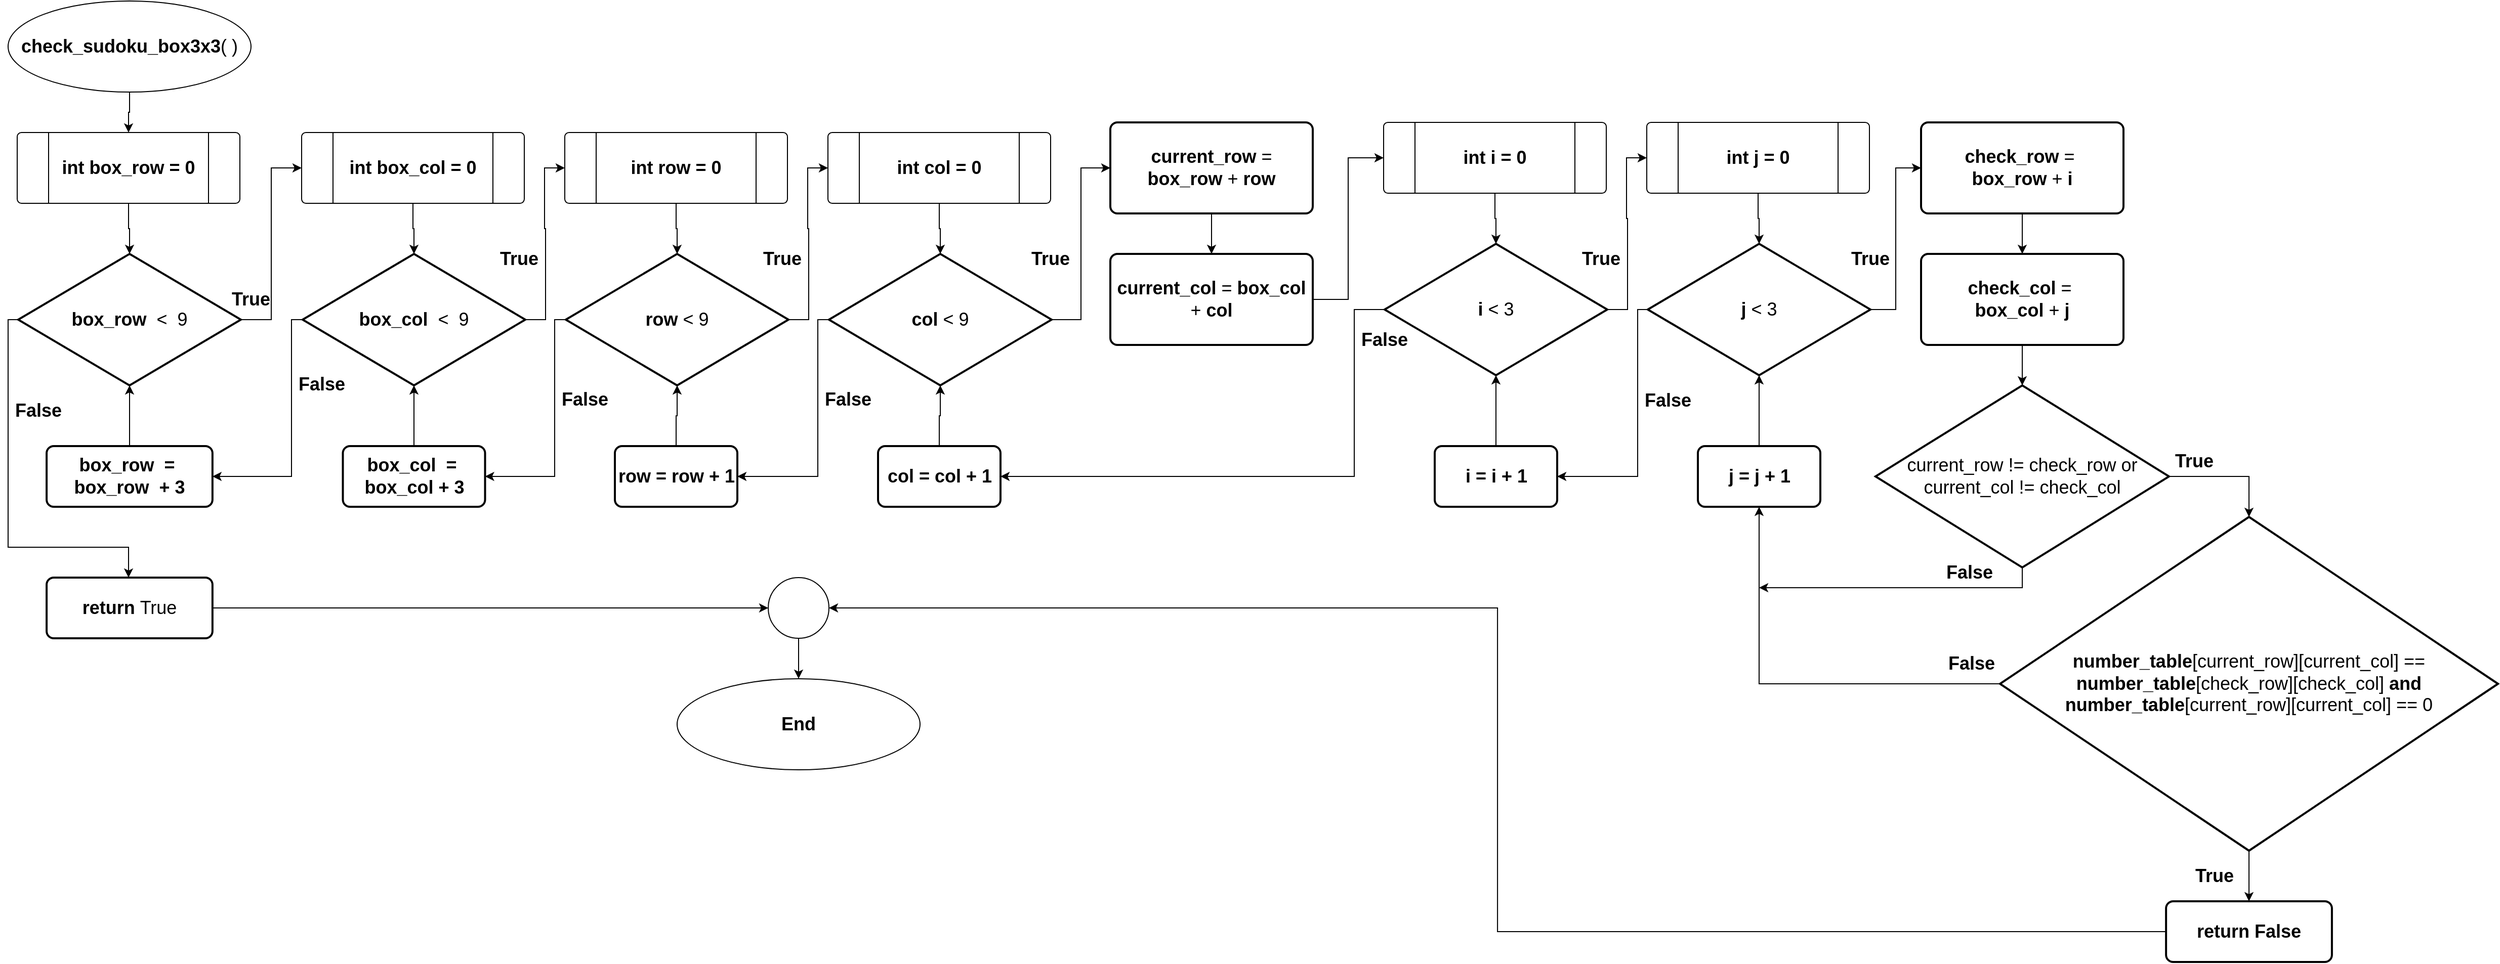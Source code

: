 <mxfile version="28.1.2" pages="3">
  <diagram name="check_sudoku_box3x3" id="Mr6RQYzuKxzjcfV7SiTH">
    <mxGraphModel dx="1042" dy="674" grid="1" gridSize="10" guides="1" tooltips="1" connect="1" arrows="1" fold="1" page="1" pageScale="1" pageWidth="1169" pageHeight="827" math="0" shadow="0">
      <root>
        <mxCell id="0" />
        <mxCell id="1" parent="0" />
        <mxCell id="oOE_lFv5i6CkHaqw5Ywx-6" style="edgeStyle=orthogonalEdgeStyle;rounded=0;orthogonalLoop=1;jettySize=auto;html=1;exitX=0.5;exitY=1;exitDx=0;exitDy=0;entryX=0.5;entryY=0;entryDx=0;entryDy=0;" parent="1" source="oOE_lFv5i6CkHaqw5Ywx-1" target="oOE_lFv5i6CkHaqw5Ywx-4" edge="1">
          <mxGeometry relative="1" as="geometry" />
        </mxCell>
        <mxCell id="oOE_lFv5i6CkHaqw5Ywx-1" value="&lt;font style=&quot;font-size: 18px;&quot;&gt;&lt;b&gt;check_sudoku_box3x3&lt;/b&gt;( )&lt;/font&gt;" style="ellipse;whiteSpace=wrap;html=1;" parent="1" vertex="1">
          <mxGeometry x="10" y="20" width="240" height="90" as="geometry" />
        </mxCell>
        <mxCell id="oOE_lFv5i6CkHaqw5Ywx-4" value="" style="verticalLabelPosition=bottom;verticalAlign=top;html=1;shape=process;whiteSpace=wrap;rounded=1;size=0.14;arcSize=6;" parent="1" vertex="1">
          <mxGeometry x="19" y="150" width="220" height="70" as="geometry" />
        </mxCell>
        <mxCell id="oOE_lFv5i6CkHaqw5Ywx-5" value="&lt;font style=&quot;font-size: 18px;&quot;&gt;&lt;b&gt;int box_row = 0&lt;/b&gt;&lt;/font&gt;" style="text;html=1;align=center;verticalAlign=middle;whiteSpace=wrap;rounded=0;" parent="1" vertex="1">
          <mxGeometry x="54" y="170" width="150" height="30" as="geometry" />
        </mxCell>
        <mxCell id="oOE_lFv5i6CkHaqw5Ywx-16" style="edgeStyle=orthogonalEdgeStyle;rounded=0;orthogonalLoop=1;jettySize=auto;html=1;exitX=1;exitY=0.5;exitDx=0;exitDy=0;exitPerimeter=0;entryX=0;entryY=0.5;entryDx=0;entryDy=0;" parent="1" source="oOE_lFv5i6CkHaqw5Ywx-7" target="oOE_lFv5i6CkHaqw5Ywx-12" edge="1">
          <mxGeometry relative="1" as="geometry" />
        </mxCell>
        <mxCell id="oOE_lFv5i6CkHaqw5Ywx-119" style="edgeStyle=orthogonalEdgeStyle;rounded=0;orthogonalLoop=1;jettySize=auto;html=1;exitX=0;exitY=0.5;exitDx=0;exitDy=0;exitPerimeter=0;entryX=0.5;entryY=0;entryDx=0;entryDy=0;" parent="1" source="oOE_lFv5i6CkHaqw5Ywx-7" edge="1">
          <mxGeometry relative="1" as="geometry">
            <Array as="points">
              <mxPoint x="10" y="335" />
              <mxPoint x="10" y="560" />
              <mxPoint x="129" y="560" />
            </Array>
            <mxPoint x="129" y="590" as="targetPoint" />
          </mxGeometry>
        </mxCell>
        <mxCell id="oOE_lFv5i6CkHaqw5Ywx-7" value="&lt;font style=&quot;font-size: 18px;&quot;&gt;&lt;b style=&quot;&quot;&gt;box_row&amp;nbsp;&amp;nbsp;&lt;/b&gt;&amp;lt;&amp;nbsp; 9&lt;/font&gt;" style="strokeWidth=2;html=1;shape=mxgraph.flowchart.decision;whiteSpace=wrap;" parent="1" vertex="1">
          <mxGeometry x="20" y="270" width="220" height="130" as="geometry" />
        </mxCell>
        <mxCell id="oOE_lFv5i6CkHaqw5Ywx-8" style="edgeStyle=orthogonalEdgeStyle;rounded=0;orthogonalLoop=1;jettySize=auto;html=1;exitX=0.5;exitY=1;exitDx=0;exitDy=0;entryX=0.5;entryY=0;entryDx=0;entryDy=0;entryPerimeter=0;" parent="1" source="oOE_lFv5i6CkHaqw5Ywx-4" target="oOE_lFv5i6CkHaqw5Ywx-7" edge="1">
          <mxGeometry relative="1" as="geometry" />
        </mxCell>
        <mxCell id="oOE_lFv5i6CkHaqw5Ywx-12" value="" style="verticalLabelPosition=bottom;verticalAlign=top;html=1;shape=process;whiteSpace=wrap;rounded=1;size=0.14;arcSize=6;" parent="1" vertex="1">
          <mxGeometry x="300" y="150" width="220" height="70" as="geometry" />
        </mxCell>
        <mxCell id="oOE_lFv5i6CkHaqw5Ywx-13" value="&lt;font style=&quot;font-size: 18px;&quot;&gt;&lt;b&gt;int box_col = 0&lt;/b&gt;&lt;/font&gt;" style="text;html=1;align=center;verticalAlign=middle;whiteSpace=wrap;rounded=0;" parent="1" vertex="1">
          <mxGeometry x="335" y="170" width="150" height="30" as="geometry" />
        </mxCell>
        <mxCell id="oOE_lFv5i6CkHaqw5Ywx-21" style="edgeStyle=orthogonalEdgeStyle;rounded=0;orthogonalLoop=1;jettySize=auto;html=1;exitX=1;exitY=0.5;exitDx=0;exitDy=0;exitPerimeter=0;entryX=0;entryY=0.5;entryDx=0;entryDy=0;" parent="1" source="oOE_lFv5i6CkHaqw5Ywx-14" target="oOE_lFv5i6CkHaqw5Ywx-17" edge="1">
          <mxGeometry relative="1" as="geometry" />
        </mxCell>
        <mxCell id="oOE_lFv5i6CkHaqw5Ywx-110" style="edgeStyle=orthogonalEdgeStyle;rounded=0;orthogonalLoop=1;jettySize=auto;html=1;exitX=0;exitY=0.5;exitDx=0;exitDy=0;exitPerimeter=0;entryX=1;entryY=0.5;entryDx=0;entryDy=0;" parent="1" source="oOE_lFv5i6CkHaqw5Ywx-14" target="oOE_lFv5i6CkHaqw5Ywx-102" edge="1">
          <mxGeometry relative="1" as="geometry">
            <Array as="points">
              <mxPoint x="290" y="335" />
              <mxPoint x="290" y="490" />
            </Array>
          </mxGeometry>
        </mxCell>
        <mxCell id="oOE_lFv5i6CkHaqw5Ywx-14" value="&lt;font style=&quot;font-size: 18px;&quot;&gt;&lt;b style=&quot;&quot;&gt;box_col&amp;nbsp;&amp;nbsp;&lt;/b&gt;&amp;lt;&amp;nbsp; 9&lt;/font&gt;" style="strokeWidth=2;html=1;shape=mxgraph.flowchart.decision;whiteSpace=wrap;" parent="1" vertex="1">
          <mxGeometry x="301" y="270" width="220" height="130" as="geometry" />
        </mxCell>
        <mxCell id="oOE_lFv5i6CkHaqw5Ywx-15" style="edgeStyle=orthogonalEdgeStyle;rounded=0;orthogonalLoop=1;jettySize=auto;html=1;exitX=0.5;exitY=1;exitDx=0;exitDy=0;entryX=0.5;entryY=0;entryDx=0;entryDy=0;entryPerimeter=0;" parent="1" source="oOE_lFv5i6CkHaqw5Ywx-12" target="oOE_lFv5i6CkHaqw5Ywx-14" edge="1">
          <mxGeometry relative="1" as="geometry" />
        </mxCell>
        <mxCell id="oOE_lFv5i6CkHaqw5Ywx-17" value="" style="verticalLabelPosition=bottom;verticalAlign=top;html=1;shape=process;whiteSpace=wrap;rounded=1;size=0.14;arcSize=6;" parent="1" vertex="1">
          <mxGeometry x="560" y="150" width="220" height="70" as="geometry" />
        </mxCell>
        <mxCell id="oOE_lFv5i6CkHaqw5Ywx-18" value="&lt;font style=&quot;font-size: 18px;&quot;&gt;&lt;b&gt;int row = 0&lt;/b&gt;&lt;/font&gt;" style="text;html=1;align=center;verticalAlign=middle;whiteSpace=wrap;rounded=0;" parent="1" vertex="1">
          <mxGeometry x="595" y="170" width="150" height="30" as="geometry" />
        </mxCell>
        <mxCell id="oOE_lFv5i6CkHaqw5Ywx-26" style="edgeStyle=orthogonalEdgeStyle;rounded=0;orthogonalLoop=1;jettySize=auto;html=1;exitX=1;exitY=0.5;exitDx=0;exitDy=0;exitPerimeter=0;entryX=0;entryY=0.5;entryDx=0;entryDy=0;" parent="1" source="oOE_lFv5i6CkHaqw5Ywx-19" target="oOE_lFv5i6CkHaqw5Ywx-22" edge="1">
          <mxGeometry relative="1" as="geometry" />
        </mxCell>
        <mxCell id="oOE_lFv5i6CkHaqw5Ywx-108" style="edgeStyle=orthogonalEdgeStyle;rounded=0;orthogonalLoop=1;jettySize=auto;html=1;exitX=0;exitY=0.5;exitDx=0;exitDy=0;exitPerimeter=0;entryX=1;entryY=0.5;entryDx=0;entryDy=0;" parent="1" source="oOE_lFv5i6CkHaqw5Ywx-19" target="oOE_lFv5i6CkHaqw5Ywx-101" edge="1">
          <mxGeometry relative="1" as="geometry">
            <Array as="points">
              <mxPoint x="550" y="335" />
              <mxPoint x="550" y="490" />
            </Array>
          </mxGeometry>
        </mxCell>
        <mxCell id="oOE_lFv5i6CkHaqw5Ywx-19" value="&lt;font style=&quot;font-size: 18px;&quot;&gt;&lt;b style=&quot;&quot;&gt;row &lt;/b&gt;&amp;lt; 9&lt;/font&gt;" style="strokeWidth=2;html=1;shape=mxgraph.flowchart.decision;whiteSpace=wrap;" parent="1" vertex="1">
          <mxGeometry x="561" y="270" width="220" height="130" as="geometry" />
        </mxCell>
        <mxCell id="oOE_lFv5i6CkHaqw5Ywx-20" style="edgeStyle=orthogonalEdgeStyle;rounded=0;orthogonalLoop=1;jettySize=auto;html=1;exitX=0.5;exitY=1;exitDx=0;exitDy=0;entryX=0.5;entryY=0;entryDx=0;entryDy=0;entryPerimeter=0;" parent="1" source="oOE_lFv5i6CkHaqw5Ywx-17" target="oOE_lFv5i6CkHaqw5Ywx-19" edge="1">
          <mxGeometry relative="1" as="geometry" />
        </mxCell>
        <mxCell id="oOE_lFv5i6CkHaqw5Ywx-22" value="" style="verticalLabelPosition=bottom;verticalAlign=top;html=1;shape=process;whiteSpace=wrap;rounded=1;size=0.14;arcSize=6;" parent="1" vertex="1">
          <mxGeometry x="820" y="150" width="220" height="70" as="geometry" />
        </mxCell>
        <mxCell id="oOE_lFv5i6CkHaqw5Ywx-23" value="&lt;font style=&quot;font-size: 18px;&quot;&gt;&lt;b&gt;int col = 0&lt;/b&gt;&lt;/font&gt;" style="text;html=1;align=center;verticalAlign=middle;whiteSpace=wrap;rounded=0;" parent="1" vertex="1">
          <mxGeometry x="855" y="170" width="150" height="30" as="geometry" />
        </mxCell>
        <mxCell id="oOE_lFv5i6CkHaqw5Ywx-70" style="edgeStyle=orthogonalEdgeStyle;rounded=0;orthogonalLoop=1;jettySize=auto;html=1;exitX=1;exitY=0.5;exitDx=0;exitDy=0;exitPerimeter=0;entryX=0;entryY=0.5;entryDx=0;entryDy=0;" parent="1" source="oOE_lFv5i6CkHaqw5Ywx-24" target="oOE_lFv5i6CkHaqw5Ywx-52" edge="1">
          <mxGeometry relative="1" as="geometry" />
        </mxCell>
        <mxCell id="oOE_lFv5i6CkHaqw5Ywx-106" style="edgeStyle=orthogonalEdgeStyle;rounded=0;orthogonalLoop=1;jettySize=auto;html=1;exitX=0;exitY=0.5;exitDx=0;exitDy=0;exitPerimeter=0;entryX=1;entryY=0.5;entryDx=0;entryDy=0;" parent="1" source="oOE_lFv5i6CkHaqw5Ywx-24" target="oOE_lFv5i6CkHaqw5Ywx-100" edge="1">
          <mxGeometry relative="1" as="geometry">
            <Array as="points">
              <mxPoint x="810" y="335" />
              <mxPoint x="810" y="490" />
            </Array>
          </mxGeometry>
        </mxCell>
        <mxCell id="oOE_lFv5i6CkHaqw5Ywx-24" value="&lt;font style=&quot;font-size: 18px;&quot;&gt;&lt;b&gt;col&amp;nbsp;&lt;/b&gt;&amp;lt; 9&lt;/font&gt;" style="strokeWidth=2;html=1;shape=mxgraph.flowchart.decision;whiteSpace=wrap;" parent="1" vertex="1">
          <mxGeometry x="821" y="270" width="220" height="130" as="geometry" />
        </mxCell>
        <mxCell id="oOE_lFv5i6CkHaqw5Ywx-25" style="edgeStyle=orthogonalEdgeStyle;rounded=0;orthogonalLoop=1;jettySize=auto;html=1;exitX=0.5;exitY=1;exitDx=0;exitDy=0;entryX=0.5;entryY=0;entryDx=0;entryDy=0;entryPerimeter=0;" parent="1" source="oOE_lFv5i6CkHaqw5Ywx-22" target="oOE_lFv5i6CkHaqw5Ywx-24" edge="1">
          <mxGeometry relative="1" as="geometry" />
        </mxCell>
        <mxCell id="oOE_lFv5i6CkHaqw5Ywx-55" style="edgeStyle=orthogonalEdgeStyle;rounded=0;orthogonalLoop=1;jettySize=auto;html=1;exitX=0.5;exitY=1;exitDx=0;exitDy=0;entryX=0.5;entryY=0;entryDx=0;entryDy=0;" parent="1" source="oOE_lFv5i6CkHaqw5Ywx-52" target="oOE_lFv5i6CkHaqw5Ywx-54" edge="1">
          <mxGeometry relative="1" as="geometry" />
        </mxCell>
        <mxCell id="oOE_lFv5i6CkHaqw5Ywx-52" value="&lt;b style=&quot;font-size: 18px;&quot;&gt;current_row &lt;/b&gt;&lt;span style=&quot;font-size: 18px;&quot;&gt;= &lt;/span&gt;&lt;b style=&quot;font-size: 18px;&quot;&gt;box_row &lt;/b&gt;&lt;span style=&quot;font-size: 18px;&quot;&gt;+ &lt;/span&gt;&lt;b style=&quot;font-size: 18px;&quot;&gt;row&lt;/b&gt;" style="rounded=1;whiteSpace=wrap;html=1;absoluteArcSize=1;arcSize=14;strokeWidth=2;" parent="1" vertex="1">
          <mxGeometry x="1099" y="140" width="200" height="90" as="geometry" />
        </mxCell>
        <mxCell id="oOE_lFv5i6CkHaqw5Ywx-69" style="edgeStyle=orthogonalEdgeStyle;rounded=0;orthogonalLoop=1;jettySize=auto;html=1;exitX=1;exitY=0.5;exitDx=0;exitDy=0;entryX=0;entryY=0.5;entryDx=0;entryDy=0;" parent="1" source="oOE_lFv5i6CkHaqw5Ywx-54" target="oOE_lFv5i6CkHaqw5Ywx-56" edge="1">
          <mxGeometry relative="1" as="geometry" />
        </mxCell>
        <mxCell id="oOE_lFv5i6CkHaqw5Ywx-54" value="&lt;b style=&quot;font-size: 18px;&quot;&gt;current_col &lt;/b&gt;&lt;span style=&quot;font-size: 18px;&quot;&gt;= &lt;/span&gt;&lt;b style=&quot;font-size: 18px;&quot;&gt;box_col &lt;/b&gt;&lt;span style=&quot;font-size: 18px;&quot;&gt;+ &lt;/span&gt;&lt;b style=&quot;font-size: 18px;&quot;&gt;col&lt;/b&gt;" style="rounded=1;whiteSpace=wrap;html=1;absoluteArcSize=1;arcSize=14;strokeWidth=2;" parent="1" vertex="1">
          <mxGeometry x="1099" y="270" width="200" height="90" as="geometry" />
        </mxCell>
        <mxCell id="oOE_lFv5i6CkHaqw5Ywx-56" value="" style="verticalLabelPosition=bottom;verticalAlign=top;html=1;shape=process;whiteSpace=wrap;rounded=1;size=0.14;arcSize=6;" parent="1" vertex="1">
          <mxGeometry x="1369" y="140" width="220" height="70" as="geometry" />
        </mxCell>
        <mxCell id="oOE_lFv5i6CkHaqw5Ywx-57" value="&lt;font style=&quot;font-size: 18px;&quot;&gt;&lt;b&gt;int i = 0&lt;/b&gt;&lt;/font&gt;" style="text;html=1;align=center;verticalAlign=middle;whiteSpace=wrap;rounded=0;" parent="1" vertex="1">
          <mxGeometry x="1404" y="160" width="150" height="30" as="geometry" />
        </mxCell>
        <mxCell id="oOE_lFv5i6CkHaqw5Ywx-58" style="edgeStyle=orthogonalEdgeStyle;rounded=0;orthogonalLoop=1;jettySize=auto;html=1;exitX=1;exitY=0.5;exitDx=0;exitDy=0;exitPerimeter=0;entryX=0;entryY=0.5;entryDx=0;entryDy=0;" parent="1" source="oOE_lFv5i6CkHaqw5Ywx-59" target="oOE_lFv5i6CkHaqw5Ywx-61" edge="1">
          <mxGeometry relative="1" as="geometry" />
        </mxCell>
        <mxCell id="oOE_lFv5i6CkHaqw5Ywx-103" style="edgeStyle=orthogonalEdgeStyle;rounded=0;orthogonalLoop=1;jettySize=auto;html=1;exitX=0;exitY=0.5;exitDx=0;exitDy=0;exitPerimeter=0;entryX=1;entryY=0.5;entryDx=0;entryDy=0;" parent="1" source="oOE_lFv5i6CkHaqw5Ywx-59" target="oOE_lFv5i6CkHaqw5Ywx-98" edge="1">
          <mxGeometry relative="1" as="geometry">
            <Array as="points">
              <mxPoint x="1340" y="325" />
              <mxPoint x="1340" y="490" />
            </Array>
          </mxGeometry>
        </mxCell>
        <mxCell id="oOE_lFv5i6CkHaqw5Ywx-59" value="&lt;font style=&quot;font-size: 18px;&quot;&gt;&lt;b style=&quot;&quot;&gt;i&amp;nbsp;&lt;/b&gt;&amp;lt; 3&lt;/font&gt;" style="strokeWidth=2;html=1;shape=mxgraph.flowchart.decision;whiteSpace=wrap;" parent="1" vertex="1">
          <mxGeometry x="1370" y="260" width="220" height="130" as="geometry" />
        </mxCell>
        <mxCell id="oOE_lFv5i6CkHaqw5Ywx-60" style="edgeStyle=orthogonalEdgeStyle;rounded=0;orthogonalLoop=1;jettySize=auto;html=1;exitX=0.5;exitY=1;exitDx=0;exitDy=0;entryX=0.5;entryY=0;entryDx=0;entryDy=0;entryPerimeter=0;" parent="1" source="oOE_lFv5i6CkHaqw5Ywx-56" target="oOE_lFv5i6CkHaqw5Ywx-59" edge="1">
          <mxGeometry relative="1" as="geometry" />
        </mxCell>
        <mxCell id="oOE_lFv5i6CkHaqw5Ywx-61" value="" style="verticalLabelPosition=bottom;verticalAlign=top;html=1;shape=process;whiteSpace=wrap;rounded=1;size=0.14;arcSize=6;" parent="1" vertex="1">
          <mxGeometry x="1629" y="140" width="220" height="70" as="geometry" />
        </mxCell>
        <mxCell id="oOE_lFv5i6CkHaqw5Ywx-62" value="&lt;font style=&quot;font-size: 18px;&quot;&gt;&lt;b&gt;int j = 0&lt;/b&gt;&lt;/font&gt;" style="text;html=1;align=center;verticalAlign=middle;whiteSpace=wrap;rounded=0;" parent="1" vertex="1">
          <mxGeometry x="1664" y="160" width="150" height="30" as="geometry" />
        </mxCell>
        <mxCell id="oOE_lFv5i6CkHaqw5Ywx-71" style="edgeStyle=orthogonalEdgeStyle;rounded=0;orthogonalLoop=1;jettySize=auto;html=1;exitX=1;exitY=0.5;exitDx=0;exitDy=0;exitPerimeter=0;entryX=0;entryY=0.5;entryDx=0;entryDy=0;" parent="1" source="oOE_lFv5i6CkHaqw5Ywx-64" target="oOE_lFv5i6CkHaqw5Ywx-67" edge="1">
          <mxGeometry relative="1" as="geometry" />
        </mxCell>
        <mxCell id="oOE_lFv5i6CkHaqw5Ywx-96" style="edgeStyle=orthogonalEdgeStyle;rounded=0;orthogonalLoop=1;jettySize=auto;html=1;exitX=0;exitY=0.5;exitDx=0;exitDy=0;exitPerimeter=0;entryX=1;entryY=0.5;entryDx=0;entryDy=0;" parent="1" source="oOE_lFv5i6CkHaqw5Ywx-64" target="oOE_lFv5i6CkHaqw5Ywx-95" edge="1">
          <mxGeometry relative="1" as="geometry">
            <Array as="points">
              <mxPoint x="1620" y="325" />
              <mxPoint x="1620" y="490" />
            </Array>
          </mxGeometry>
        </mxCell>
        <mxCell id="oOE_lFv5i6CkHaqw5Ywx-64" value="&lt;font style=&quot;font-size: 18px;&quot;&gt;&lt;b&gt;j&amp;nbsp;&lt;/b&gt;&amp;lt; 3&lt;/font&gt;" style="strokeWidth=2;html=1;shape=mxgraph.flowchart.decision;whiteSpace=wrap;" parent="1" vertex="1">
          <mxGeometry x="1630" y="260" width="220" height="130" as="geometry" />
        </mxCell>
        <mxCell id="oOE_lFv5i6CkHaqw5Ywx-65" style="edgeStyle=orthogonalEdgeStyle;rounded=0;orthogonalLoop=1;jettySize=auto;html=1;exitX=0.5;exitY=1;exitDx=0;exitDy=0;entryX=0.5;entryY=0;entryDx=0;entryDy=0;entryPerimeter=0;" parent="1" source="oOE_lFv5i6CkHaqw5Ywx-61" target="oOE_lFv5i6CkHaqw5Ywx-64" edge="1">
          <mxGeometry relative="1" as="geometry" />
        </mxCell>
        <mxCell id="oOE_lFv5i6CkHaqw5Ywx-66" style="edgeStyle=orthogonalEdgeStyle;rounded=0;orthogonalLoop=1;jettySize=auto;html=1;exitX=0.5;exitY=1;exitDx=0;exitDy=0;entryX=0.5;entryY=0;entryDx=0;entryDy=0;" parent="1" source="oOE_lFv5i6CkHaqw5Ywx-67" target="oOE_lFv5i6CkHaqw5Ywx-68" edge="1">
          <mxGeometry relative="1" as="geometry" />
        </mxCell>
        <mxCell id="oOE_lFv5i6CkHaqw5Ywx-67" value="&lt;b style=&quot;font-size: 18px;&quot;&gt;check_row &lt;/b&gt;&lt;span style=&quot;font-size: 18px;&quot;&gt;=&amp;nbsp;&lt;/span&gt;&lt;div&gt;&lt;b style=&quot;font-size: 18px;&quot;&gt;box_row &lt;/b&gt;&lt;span style=&quot;font-size: 18px;&quot;&gt;+ &lt;/span&gt;&lt;b style=&quot;font-size: 18px;&quot;&gt;i&lt;/b&gt;&lt;/div&gt;" style="rounded=1;whiteSpace=wrap;html=1;absoluteArcSize=1;arcSize=14;strokeWidth=2;" parent="1" vertex="1">
          <mxGeometry x="1900" y="140" width="200" height="90" as="geometry" />
        </mxCell>
        <mxCell id="oOE_lFv5i6CkHaqw5Ywx-68" value="&lt;b style=&quot;font-size: 18px;&quot;&gt;check_col &lt;/b&gt;&lt;span style=&quot;font-size: 18px;&quot;&gt;=&amp;nbsp;&lt;/span&gt;&lt;div&gt;&lt;b style=&quot;font-size: 18px;&quot;&gt;box_col &lt;/b&gt;&lt;span style=&quot;font-size: 18px;&quot;&gt;+ &lt;/span&gt;&lt;b style=&quot;font-size: 18px;&quot;&gt;j&lt;/b&gt;&lt;/div&gt;" style="rounded=1;whiteSpace=wrap;html=1;absoluteArcSize=1;arcSize=14;strokeWidth=2;" parent="1" vertex="1">
          <mxGeometry x="1900" y="270" width="200" height="90" as="geometry" />
        </mxCell>
        <mxCell id="oOE_lFv5i6CkHaqw5Ywx-92" style="edgeStyle=orthogonalEdgeStyle;rounded=0;orthogonalLoop=1;jettySize=auto;html=1;exitX=0.5;exitY=1;exitDx=0;exitDy=0;exitPerimeter=0;" parent="1" source="oOE_lFv5i6CkHaqw5Ywx-72" edge="1">
          <mxGeometry relative="1" as="geometry">
            <mxPoint x="1740" y="600.0" as="targetPoint" />
            <Array as="points">
              <mxPoint x="2000" y="600" />
            </Array>
          </mxGeometry>
        </mxCell>
        <mxCell id="oOE_lFv5i6CkHaqw5Ywx-72" value="&lt;font style=&quot;font-size: 18px;&quot;&gt;current_row != check_row or current_col != check_col&lt;/font&gt;" style="strokeWidth=2;html=1;shape=mxgraph.flowchart.decision;whiteSpace=wrap;" parent="1" vertex="1">
          <mxGeometry x="1855" y="400" width="290" height="180" as="geometry" />
        </mxCell>
        <mxCell id="oOE_lFv5i6CkHaqw5Ywx-79" style="edgeStyle=orthogonalEdgeStyle;rounded=0;orthogonalLoop=1;jettySize=auto;html=1;exitX=0.5;exitY=1;exitDx=0;exitDy=0;exitPerimeter=0;entryX=0.5;entryY=0;entryDx=0;entryDy=0;" parent="1" source="oOE_lFv5i6CkHaqw5Ywx-73" edge="1">
          <mxGeometry relative="1" as="geometry">
            <mxPoint x="2224" y="910" as="targetPoint" />
          </mxGeometry>
        </mxCell>
        <mxCell id="oOE_lFv5i6CkHaqw5Ywx-88" style="edgeStyle=orthogonalEdgeStyle;rounded=0;orthogonalLoop=1;jettySize=auto;html=1;exitX=0;exitY=0.5;exitDx=0;exitDy=0;exitPerimeter=0;entryX=0.5;entryY=1;entryDx=0;entryDy=0;" parent="1" source="oOE_lFv5i6CkHaqw5Ywx-73" target="oOE_lFv5i6CkHaqw5Ywx-87" edge="1">
          <mxGeometry relative="1" as="geometry" />
        </mxCell>
        <mxCell id="oOE_lFv5i6CkHaqw5Ywx-73" value="&lt;font style=&quot;font-size: 18px;&quot;&gt;&lt;b&gt;number_table&lt;/b&gt;[current_row][current_col] == &lt;b&gt;number_table&lt;/b&gt;[check_row][check_col] &lt;b&gt;and number_table&lt;/b&gt;[current_row][current_col] == 0&lt;/font&gt;" style="strokeWidth=2;html=1;shape=mxgraph.flowchart.decision;whiteSpace=wrap;" parent="1" vertex="1">
          <mxGeometry x="1978" y="530" width="492" height="330" as="geometry" />
        </mxCell>
        <mxCell id="oOE_lFv5i6CkHaqw5Ywx-75" style="edgeStyle=orthogonalEdgeStyle;rounded=0;orthogonalLoop=1;jettySize=auto;html=1;exitX=0.5;exitY=1;exitDx=0;exitDy=0;entryX=0.5;entryY=0;entryDx=0;entryDy=0;entryPerimeter=0;" parent="1" source="oOE_lFv5i6CkHaqw5Ywx-68" target="oOE_lFv5i6CkHaqw5Ywx-72" edge="1">
          <mxGeometry relative="1" as="geometry" />
        </mxCell>
        <mxCell id="oOE_lFv5i6CkHaqw5Ywx-76" style="edgeStyle=orthogonalEdgeStyle;rounded=0;orthogonalLoop=1;jettySize=auto;html=1;exitX=1;exitY=0.5;exitDx=0;exitDy=0;exitPerimeter=0;entryX=0.5;entryY=0;entryDx=0;entryDy=0;entryPerimeter=0;" parent="1" source="oOE_lFv5i6CkHaqw5Ywx-72" target="oOE_lFv5i6CkHaqw5Ywx-73" edge="1">
          <mxGeometry relative="1" as="geometry" />
        </mxCell>
        <mxCell id="oOE_lFv5i6CkHaqw5Ywx-83" value="&lt;font style=&quot;font-size: 18px;&quot;&gt;&lt;b&gt;True&lt;/b&gt;&lt;/font&gt;" style="text;html=1;align=center;verticalAlign=middle;whiteSpace=wrap;rounded=0;" parent="1" vertex="1">
          <mxGeometry x="2140" y="460" width="60" height="30" as="geometry" />
        </mxCell>
        <mxCell id="oOE_lFv5i6CkHaqw5Ywx-84" value="&lt;font style=&quot;font-size: 18px;&quot;&gt;&lt;b&gt;True&lt;/b&gt;&lt;/font&gt;" style="text;html=1;align=center;verticalAlign=middle;whiteSpace=wrap;rounded=0;" parent="1" vertex="1">
          <mxGeometry x="2160" y="870" width="60" height="30" as="geometry" />
        </mxCell>
        <mxCell id="oOE_lFv5i6CkHaqw5Ywx-86" value="&lt;font style=&quot;font-size: 18px;&quot;&gt;&lt;b&gt;False&lt;/b&gt;&lt;/font&gt;" style="text;html=1;align=center;verticalAlign=middle;whiteSpace=wrap;rounded=0;" parent="1" vertex="1">
          <mxGeometry x="1920" y="660" width="60" height="30" as="geometry" />
        </mxCell>
        <mxCell id="oOE_lFv5i6CkHaqw5Ywx-87" value="&lt;span style=&quot;font-size: 18px;&quot;&gt;&lt;b&gt;j = j + 1&lt;/b&gt;&lt;/span&gt;" style="rounded=1;whiteSpace=wrap;html=1;absoluteArcSize=1;arcSize=14;strokeWidth=2;" parent="1" vertex="1">
          <mxGeometry x="1679.5" y="460" width="121" height="60" as="geometry" />
        </mxCell>
        <mxCell id="oOE_lFv5i6CkHaqw5Ywx-90" style="edgeStyle=orthogonalEdgeStyle;rounded=0;orthogonalLoop=1;jettySize=auto;html=1;exitX=0.5;exitY=0;exitDx=0;exitDy=0;entryX=0.5;entryY=1;entryDx=0;entryDy=0;entryPerimeter=0;" parent="1" source="oOE_lFv5i6CkHaqw5Ywx-87" target="oOE_lFv5i6CkHaqw5Ywx-64" edge="1">
          <mxGeometry relative="1" as="geometry" />
        </mxCell>
        <mxCell id="oOE_lFv5i6CkHaqw5Ywx-93" value="&lt;font style=&quot;font-size: 18px;&quot;&gt;&lt;b&gt;False&lt;/b&gt;&lt;/font&gt;" style="text;html=1;align=center;verticalAlign=middle;whiteSpace=wrap;rounded=0;" parent="1" vertex="1">
          <mxGeometry x="1918" y="570" width="60" height="30" as="geometry" />
        </mxCell>
        <mxCell id="oOE_lFv5i6CkHaqw5Ywx-95" value="&lt;span style=&quot;font-size: 18px;&quot;&gt;&lt;b&gt;i = i + 1&lt;/b&gt;&lt;/span&gt;" style="rounded=1;whiteSpace=wrap;html=1;absoluteArcSize=1;arcSize=14;strokeWidth=2;" parent="1" vertex="1">
          <mxGeometry x="1419.5" y="460" width="121" height="60" as="geometry" />
        </mxCell>
        <mxCell id="oOE_lFv5i6CkHaqw5Ywx-97" style="edgeStyle=orthogonalEdgeStyle;rounded=0;orthogonalLoop=1;jettySize=auto;html=1;exitX=0.5;exitY=0;exitDx=0;exitDy=0;entryX=0.5;entryY=1;entryDx=0;entryDy=0;entryPerimeter=0;" parent="1" source="oOE_lFv5i6CkHaqw5Ywx-95" target="oOE_lFv5i6CkHaqw5Ywx-59" edge="1">
          <mxGeometry relative="1" as="geometry" />
        </mxCell>
        <mxCell id="oOE_lFv5i6CkHaqw5Ywx-98" value="&lt;b style=&quot;font-size: 18px;&quot;&gt;col&lt;/b&gt;&lt;span style=&quot;font-size: 18px;&quot;&gt;&lt;b&gt;&amp;nbsp;=&amp;nbsp;&lt;/b&gt;&lt;/span&gt;&lt;b style=&quot;font-size: 18px;&quot;&gt;col&amp;nbsp;&lt;/b&gt;&lt;span style=&quot;font-size: 18px;&quot;&gt;&lt;b&gt;+ 1&lt;/b&gt;&lt;/span&gt;" style="rounded=1;whiteSpace=wrap;html=1;absoluteArcSize=1;arcSize=14;strokeWidth=2;" parent="1" vertex="1">
          <mxGeometry x="869.5" y="460" width="121" height="60" as="geometry" />
        </mxCell>
        <mxCell id="oOE_lFv5i6CkHaqw5Ywx-100" value="&lt;b style=&quot;font-size: 18px;&quot;&gt;row&amp;nbsp;&lt;/b&gt;&lt;span style=&quot;font-size: 18px;&quot;&gt;&lt;b&gt;=&amp;nbsp;&lt;/b&gt;&lt;/span&gt;&lt;b style=&quot;font-size: 18px;&quot;&gt;row&amp;nbsp;&lt;/b&gt;&lt;span style=&quot;font-size: 18px;&quot;&gt;&lt;b&gt;+ 1&lt;/b&gt;&lt;/span&gt;" style="rounded=1;whiteSpace=wrap;html=1;absoluteArcSize=1;arcSize=14;strokeWidth=2;" parent="1" vertex="1">
          <mxGeometry x="609.5" y="460" width="121" height="60" as="geometry" />
        </mxCell>
        <mxCell id="oOE_lFv5i6CkHaqw5Ywx-101" value="&lt;b style=&quot;font-size: 18px;&quot;&gt;box_col&amp;nbsp;&lt;/b&gt;&lt;span style=&quot;font-size: 18px;&quot;&gt;&lt;b&gt;&amp;nbsp;=&amp;nbsp;&lt;/b&gt;&lt;/span&gt;&lt;div&gt;&lt;b style=&quot;font-size: 18px;&quot;&gt;box_col&lt;/b&gt;&lt;span style=&quot;font-size: 18px;&quot;&gt;&lt;b&gt;&amp;nbsp;+ 3&lt;/b&gt;&lt;/span&gt;&lt;/div&gt;" style="rounded=1;whiteSpace=wrap;html=1;absoluteArcSize=1;arcSize=14;strokeWidth=2;" parent="1" vertex="1">
          <mxGeometry x="340.75" y="460" width="140.5" height="60" as="geometry" />
        </mxCell>
        <mxCell id="oOE_lFv5i6CkHaqw5Ywx-102" value="&lt;b style=&quot;font-size: 18px;&quot;&gt;box_row&amp;nbsp;&lt;/b&gt;&lt;span style=&quot;font-size: 18px;&quot;&gt;&lt;b&gt;&amp;nbsp;=&amp;nbsp;&lt;/b&gt;&lt;/span&gt;&lt;div&gt;&lt;b style=&quot;font-size: 18px;&quot;&gt;box_row&amp;nbsp;&lt;/b&gt;&lt;span style=&quot;font-size: 18px;&quot;&gt;&lt;b&gt;&amp;nbsp;+ 3&lt;/b&gt;&lt;/span&gt;&lt;/div&gt;" style="rounded=1;whiteSpace=wrap;html=1;absoluteArcSize=1;arcSize=14;strokeWidth=2;" parent="1" vertex="1">
          <mxGeometry x="48.06" y="460" width="163.87" height="60" as="geometry" />
        </mxCell>
        <mxCell id="oOE_lFv5i6CkHaqw5Ywx-104" style="edgeStyle=orthogonalEdgeStyle;rounded=0;orthogonalLoop=1;jettySize=auto;html=1;exitX=0.5;exitY=0;exitDx=0;exitDy=0;entryX=0.5;entryY=1;entryDx=0;entryDy=0;entryPerimeter=0;" parent="1" source="oOE_lFv5i6CkHaqw5Ywx-98" target="oOE_lFv5i6CkHaqw5Ywx-24" edge="1">
          <mxGeometry relative="1" as="geometry" />
        </mxCell>
        <mxCell id="oOE_lFv5i6CkHaqw5Ywx-107" style="edgeStyle=orthogonalEdgeStyle;rounded=0;orthogonalLoop=1;jettySize=auto;html=1;exitX=0.5;exitY=0;exitDx=0;exitDy=0;entryX=0.5;entryY=1;entryDx=0;entryDy=0;entryPerimeter=0;" parent="1" source="oOE_lFv5i6CkHaqw5Ywx-100" target="oOE_lFv5i6CkHaqw5Ywx-19" edge="1">
          <mxGeometry relative="1" as="geometry" />
        </mxCell>
        <mxCell id="oOE_lFv5i6CkHaqw5Ywx-109" style="edgeStyle=orthogonalEdgeStyle;rounded=0;orthogonalLoop=1;jettySize=auto;html=1;exitX=0.5;exitY=0;exitDx=0;exitDy=0;entryX=0.5;entryY=1;entryDx=0;entryDy=0;entryPerimeter=0;" parent="1" source="oOE_lFv5i6CkHaqw5Ywx-101" target="oOE_lFv5i6CkHaqw5Ywx-14" edge="1">
          <mxGeometry relative="1" as="geometry" />
        </mxCell>
        <mxCell id="oOE_lFv5i6CkHaqw5Ywx-111" style="edgeStyle=orthogonalEdgeStyle;rounded=0;orthogonalLoop=1;jettySize=auto;html=1;exitX=0.5;exitY=0;exitDx=0;exitDy=0;entryX=0.5;entryY=1;entryDx=0;entryDy=0;entryPerimeter=0;" parent="1" source="oOE_lFv5i6CkHaqw5Ywx-102" target="oOE_lFv5i6CkHaqw5Ywx-7" edge="1">
          <mxGeometry relative="1" as="geometry" />
        </mxCell>
        <mxCell id="oOE_lFv5i6CkHaqw5Ywx-112" value="&lt;font style=&quot;font-size: 18px;&quot;&gt;&lt;b&gt;True&lt;/b&gt;&lt;/font&gt;" style="text;html=1;align=center;verticalAlign=middle;whiteSpace=wrap;rounded=0;" parent="1" vertex="1">
          <mxGeometry x="1820" y="260" width="60" height="30" as="geometry" />
        </mxCell>
        <mxCell id="oOE_lFv5i6CkHaqw5Ywx-113" value="&lt;font style=&quot;font-size: 18px;&quot;&gt;&lt;b&gt;True&lt;/b&gt;&lt;/font&gt;" style="text;html=1;align=center;verticalAlign=middle;whiteSpace=wrap;rounded=0;" parent="1" vertex="1">
          <mxGeometry x="1554" y="260" width="60" height="30" as="geometry" />
        </mxCell>
        <mxCell id="oOE_lFv5i6CkHaqw5Ywx-114" value="&lt;font style=&quot;font-size: 18px;&quot;&gt;&lt;b&gt;True&lt;/b&gt;&lt;/font&gt;" style="text;html=1;align=center;verticalAlign=middle;whiteSpace=wrap;rounded=0;" parent="1" vertex="1">
          <mxGeometry x="1010" y="260" width="60" height="30" as="geometry" />
        </mxCell>
        <mxCell id="oOE_lFv5i6CkHaqw5Ywx-115" value="&lt;font style=&quot;font-size: 18px;&quot;&gt;&lt;b&gt;True&lt;/b&gt;&lt;/font&gt;" style="text;html=1;align=center;verticalAlign=middle;whiteSpace=wrap;rounded=0;" parent="1" vertex="1">
          <mxGeometry x="745" y="260" width="60" height="30" as="geometry" />
        </mxCell>
        <mxCell id="oOE_lFv5i6CkHaqw5Ywx-116" value="&lt;font style=&quot;font-size: 18px;&quot;&gt;&lt;b&gt;True&lt;/b&gt;&lt;/font&gt;" style="text;html=1;align=center;verticalAlign=middle;whiteSpace=wrap;rounded=0;" parent="1" vertex="1">
          <mxGeometry x="485" y="260" width="60" height="30" as="geometry" />
        </mxCell>
        <mxCell id="oOE_lFv5i6CkHaqw5Ywx-117" value="&lt;font style=&quot;font-size: 18px;&quot;&gt;&lt;b&gt;True&lt;/b&gt;&lt;/font&gt;" style="text;html=1;align=center;verticalAlign=middle;whiteSpace=wrap;rounded=0;" parent="1" vertex="1">
          <mxGeometry x="220" y="300" width="60" height="30" as="geometry" />
        </mxCell>
        <mxCell id="oOE_lFv5i6CkHaqw5Ywx-120" value="&lt;font style=&quot;font-size: 18px;&quot;&gt;&lt;b&gt;False&lt;/b&gt;&lt;/font&gt;" style="text;html=1;align=center;verticalAlign=middle;whiteSpace=wrap;rounded=0;" parent="1" vertex="1">
          <mxGeometry x="1340" y="340" width="60" height="30" as="geometry" />
        </mxCell>
        <mxCell id="oOE_lFv5i6CkHaqw5Ywx-121" value="&lt;font style=&quot;font-size: 18px;&quot;&gt;&lt;b&gt;False&lt;/b&gt;&lt;/font&gt;" style="text;html=1;align=center;verticalAlign=middle;whiteSpace=wrap;rounded=0;" parent="1" vertex="1">
          <mxGeometry x="809.5" y="399" width="60" height="30" as="geometry" />
        </mxCell>
        <mxCell id="oOE_lFv5i6CkHaqw5Ywx-122" value="&lt;font style=&quot;font-size: 18px;&quot;&gt;&lt;b&gt;False&lt;/b&gt;&lt;/font&gt;" style="text;html=1;align=center;verticalAlign=middle;whiteSpace=wrap;rounded=0;" parent="1" vertex="1">
          <mxGeometry x="549.5" y="399" width="60" height="30" as="geometry" />
        </mxCell>
        <mxCell id="oOE_lFv5i6CkHaqw5Ywx-123" value="&lt;font style=&quot;font-size: 18px;&quot;&gt;&lt;b&gt;False&lt;/b&gt;&lt;/font&gt;" style="text;html=1;align=center;verticalAlign=middle;whiteSpace=wrap;rounded=0;" parent="1" vertex="1">
          <mxGeometry x="290" y="384" width="60" height="30" as="geometry" />
        </mxCell>
        <mxCell id="oOE_lFv5i6CkHaqw5Ywx-124" value="&lt;font style=&quot;font-size: 18px;&quot;&gt;&lt;b&gt;False&lt;/b&gt;&lt;/font&gt;" style="text;html=1;align=center;verticalAlign=middle;whiteSpace=wrap;rounded=0;" parent="1" vertex="1">
          <mxGeometry x="1619.5" y="400" width="60" height="30" as="geometry" />
        </mxCell>
        <mxCell id="oOE_lFv5i6CkHaqw5Ywx-125" value="&lt;font style=&quot;font-size: 18px;&quot;&gt;&lt;b&gt;False&lt;/b&gt;&lt;/font&gt;" style="text;html=1;align=center;verticalAlign=middle;whiteSpace=wrap;rounded=0;" parent="1" vertex="1">
          <mxGeometry x="10" y="410" width="60" height="30" as="geometry" />
        </mxCell>
        <mxCell id="nw4DLUA1UJqVGu3E9dm5-1" value="&lt;span style=&quot;font-size: 18px;&quot;&gt;&lt;b&gt;return &lt;/b&gt;True&lt;/span&gt;" style="rounded=1;whiteSpace=wrap;html=1;absoluteArcSize=1;arcSize=14;strokeWidth=2;" parent="1" vertex="1">
          <mxGeometry x="48.06" y="590" width="163.87" height="60" as="geometry" />
        </mxCell>
        <mxCell id="nw4DLUA1UJqVGu3E9dm5-2" value="&lt;span style=&quot;font-size: 18px;&quot;&gt;&lt;b&gt;return False&lt;/b&gt;&lt;/span&gt;" style="rounded=1;whiteSpace=wrap;html=1;absoluteArcSize=1;arcSize=14;strokeWidth=2;" parent="1" vertex="1">
          <mxGeometry x="2142.06" y="910" width="163.87" height="60" as="geometry" />
        </mxCell>
        <mxCell id="nw4DLUA1UJqVGu3E9dm5-7" style="edgeStyle=orthogonalEdgeStyle;rounded=0;orthogonalLoop=1;jettySize=auto;html=1;exitX=0.5;exitY=1;exitDx=0;exitDy=0;exitPerimeter=0;entryX=0.5;entryY=0;entryDx=0;entryDy=0;" parent="1" source="nw4DLUA1UJqVGu3E9dm5-3" target="nw4DLUA1UJqVGu3E9dm5-6" edge="1">
          <mxGeometry relative="1" as="geometry" />
        </mxCell>
        <mxCell id="nw4DLUA1UJqVGu3E9dm5-3" value="" style="verticalLabelPosition=bottom;verticalAlign=top;html=1;shape=mxgraph.flowchart.on-page_reference;" parent="1" vertex="1">
          <mxGeometry x="761" y="590" width="60" height="60" as="geometry" />
        </mxCell>
        <mxCell id="nw4DLUA1UJqVGu3E9dm5-4" style="edgeStyle=orthogonalEdgeStyle;rounded=0;orthogonalLoop=1;jettySize=auto;html=1;exitX=1;exitY=0.5;exitDx=0;exitDy=0;entryX=0;entryY=0.5;entryDx=0;entryDy=0;entryPerimeter=0;" parent="1" source="nw4DLUA1UJqVGu3E9dm5-1" target="nw4DLUA1UJqVGu3E9dm5-3" edge="1">
          <mxGeometry relative="1" as="geometry" />
        </mxCell>
        <mxCell id="nw4DLUA1UJqVGu3E9dm5-5" style="edgeStyle=orthogonalEdgeStyle;rounded=0;orthogonalLoop=1;jettySize=auto;html=1;exitX=0;exitY=0.5;exitDx=0;exitDy=0;entryX=1;entryY=0.5;entryDx=0;entryDy=0;entryPerimeter=0;" parent="1" source="nw4DLUA1UJqVGu3E9dm5-2" target="nw4DLUA1UJqVGu3E9dm5-3" edge="1">
          <mxGeometry relative="1" as="geometry" />
        </mxCell>
        <mxCell id="nw4DLUA1UJqVGu3E9dm5-6" value="&lt;span style=&quot;font-size: 18px;&quot;&gt;&lt;b&gt;End&lt;/b&gt;&lt;/span&gt;" style="ellipse;whiteSpace=wrap;html=1;" parent="1" vertex="1">
          <mxGeometry x="671" y="690" width="240" height="90" as="geometry" />
        </mxCell>
      </root>
    </mxGraphModel>
  </diagram>
  <diagram id="cOBuKO-JO7HHiKs2IejE" name="load_sudoku">
    <mxGraphModel dx="1489" dy="963" grid="1" gridSize="10" guides="1" tooltips="1" connect="1" arrows="1" fold="1" page="1" pageScale="1" pageWidth="827" pageHeight="1169" math="0" shadow="0">
      <root>
        <mxCell id="0" />
        <mxCell id="1" parent="0" />
        <mxCell id="kW34FgsLqWVgXKccL4j5-3" style="edgeStyle=orthogonalEdgeStyle;rounded=0;orthogonalLoop=1;jettySize=auto;html=1;exitX=0.5;exitY=1;exitDx=0;exitDy=0;entryX=0.5;entryY=0;entryDx=0;entryDy=0;" parent="1" source="2-aZkBGWp2Nic0HMIuef-1" target="kW34FgsLqWVgXKccL4j5-1" edge="1">
          <mxGeometry relative="1" as="geometry" />
        </mxCell>
        <mxCell id="2-aZkBGWp2Nic0HMIuef-1" value="&lt;span style=&quot;font-size: 18px;&quot;&gt;&lt;b&gt;load_sudoku&lt;/b&gt;(&lt;b&gt;file_name&lt;/b&gt;)&lt;/span&gt;" style="ellipse;whiteSpace=wrap;html=1;" parent="1" vertex="1">
          <mxGeometry x="70" y="30" width="240" height="90" as="geometry" />
        </mxCell>
        <mxCell id="eYMvgPEM_Bkmu2Gvddln-2" style="edgeStyle=orthogonalEdgeStyle;rounded=0;orthogonalLoop=1;jettySize=auto;html=1;exitX=0.5;exitY=1;exitDx=0;exitDy=0;entryX=0.5;entryY=0;entryDx=0;entryDy=0;" parent="1" source="kW34FgsLqWVgXKccL4j5-1" target="eYMvgPEM_Bkmu2Gvddln-1" edge="1">
          <mxGeometry relative="1" as="geometry" />
        </mxCell>
        <mxCell id="kW34FgsLqWVgXKccL4j5-1" value="" style="verticalLabelPosition=bottom;verticalAlign=top;html=1;shape=process;whiteSpace=wrap;rounded=1;size=0.14;arcSize=6;" parent="1" vertex="1">
          <mxGeometry x="80" y="160" width="220" height="70" as="geometry" />
        </mxCell>
        <mxCell id="kW34FgsLqWVgXKccL4j5-2" value="&lt;span style=&quot;font-size: 18px;&quot;&gt;&lt;b&gt;int table&lt;/b&gt;[9][9]&lt;/span&gt;" style="text;html=1;align=center;verticalAlign=middle;whiteSpace=wrap;rounded=0;" parent="1" vertex="1">
          <mxGeometry x="115" y="180" width="150" height="30" as="geometry" />
        </mxCell>
        <mxCell id="-bPNDwtpnyzp2TS3bvZw-3" style="edgeStyle=orthogonalEdgeStyle;rounded=0;orthogonalLoop=1;jettySize=auto;html=1;exitX=0.5;exitY=1;exitDx=0;exitDy=0;entryX=0.5;entryY=0;entryDx=0;entryDy=0;" parent="1" source="eYMvgPEM_Bkmu2Gvddln-1" target="-bPNDwtpnyzp2TS3bvZw-1" edge="1">
          <mxGeometry relative="1" as="geometry" />
        </mxCell>
        <mxCell id="eYMvgPEM_Bkmu2Gvddln-1" value="&lt;span style=&quot;font-size: 18px;&quot;&gt;&lt;b&gt;f &lt;/b&gt;= &lt;b&gt;open&lt;/b&gt;(&lt;b&gt;file_name&lt;/b&gt;)&lt;/span&gt;" style="rounded=1;whiteSpace=wrap;html=1;absoluteArcSize=1;arcSize=14;strokeWidth=2;" parent="1" vertex="1">
          <mxGeometry x="90" y="270" width="200" height="90" as="geometry" />
        </mxCell>
        <mxCell id="-bPNDwtpnyzp2TS3bvZw-1" value="" style="verticalLabelPosition=bottom;verticalAlign=top;html=1;shape=process;whiteSpace=wrap;rounded=1;size=0.14;arcSize=6;" parent="1" vertex="1">
          <mxGeometry x="80" y="410" width="220" height="70" as="geometry" />
        </mxCell>
        <mxCell id="-bPNDwtpnyzp2TS3bvZw-2" value="&lt;font style=&quot;font-size: 18px;&quot;&gt;&lt;b&gt;int i = 0&lt;/b&gt;&lt;/font&gt;" style="text;html=1;align=center;verticalAlign=middle;whiteSpace=wrap;rounded=0;" parent="1" vertex="1">
          <mxGeometry x="115" y="430" width="150" height="30" as="geometry" />
        </mxCell>
        <mxCell id="9P6L3DbniKVr0xwUi7jV-27" style="edgeStyle=orthogonalEdgeStyle;rounded=0;orthogonalLoop=1;jettySize=auto;html=1;exitX=1;exitY=0.5;exitDx=0;exitDy=0;exitPerimeter=0;entryX=0;entryY=0.5;entryDx=0;entryDy=0;" parent="1" source="yNyzVBvNjPXuKHrJJ74x-1" target="9P6L3DbniKVr0xwUi7jV-1" edge="1">
          <mxGeometry relative="1" as="geometry" />
        </mxCell>
        <mxCell id="9P6L3DbniKVr0xwUi7jV-30" style="edgeStyle=orthogonalEdgeStyle;rounded=0;orthogonalLoop=1;jettySize=auto;html=1;exitX=0;exitY=0.5;exitDx=0;exitDy=0;exitPerimeter=0;entryX=0;entryY=0.5;entryDx=0;entryDy=0;" parent="1" source="yNyzVBvNjPXuKHrJJ74x-1" target="9P6L3DbniKVr0xwUi7jV-28" edge="1">
          <mxGeometry relative="1" as="geometry" />
        </mxCell>
        <mxCell id="yNyzVBvNjPXuKHrJJ74x-1" value="&lt;font style=&quot;font-size: 18px;&quot;&gt;&lt;b style=&quot;&quot;&gt;i&amp;nbsp;&lt;/b&gt;&amp;lt; 9&lt;/font&gt;" style="strokeWidth=2;html=1;shape=mxgraph.flowchart.decision;whiteSpace=wrap;" parent="1" vertex="1">
          <mxGeometry x="80" y="520" width="220" height="130" as="geometry" />
        </mxCell>
        <mxCell id="yNyzVBvNjPXuKHrJJ74x-2" style="edgeStyle=orthogonalEdgeStyle;rounded=0;orthogonalLoop=1;jettySize=auto;html=1;exitX=0.5;exitY=1;exitDx=0;exitDy=0;entryX=0.5;entryY=0;entryDx=0;entryDy=0;entryPerimeter=0;" parent="1" source="-bPNDwtpnyzp2TS3bvZw-1" target="yNyzVBvNjPXuKHrJJ74x-1" edge="1">
          <mxGeometry relative="1" as="geometry" />
        </mxCell>
        <mxCell id="9P6L3DbniKVr0xwUi7jV-5" style="edgeStyle=orthogonalEdgeStyle;rounded=0;orthogonalLoop=1;jettySize=auto;html=1;exitX=0.5;exitY=1;exitDx=0;exitDy=0;entryX=0.5;entryY=0;entryDx=0;entryDy=0;" parent="1" source="9P6L3DbniKVr0xwUi7jV-1" target="9P6L3DbniKVr0xwUi7jV-3" edge="1">
          <mxGeometry relative="1" as="geometry" />
        </mxCell>
        <mxCell id="9P6L3DbniKVr0xwUi7jV-1" value="" style="verticalLabelPosition=bottom;verticalAlign=top;html=1;shape=process;whiteSpace=wrap;rounded=1;size=0.14;arcSize=6;" parent="1" vertex="1">
          <mxGeometry x="380" y="210" width="220" height="70" as="geometry" />
        </mxCell>
        <mxCell id="9P6L3DbniKVr0xwUi7jV-2" value="&lt;font style=&quot;font-size: 18px;&quot;&gt;&lt;b&gt;str line = f.readline( )&lt;/b&gt;&lt;/font&gt;" style="text;html=1;align=center;verticalAlign=middle;whiteSpace=wrap;rounded=0;" parent="1" vertex="1">
          <mxGeometry x="415" y="230" width="150" height="30" as="geometry" />
        </mxCell>
        <mxCell id="9P6L3DbniKVr0xwUi7jV-8" style="edgeStyle=orthogonalEdgeStyle;rounded=0;orthogonalLoop=1;jettySize=auto;html=1;exitX=0.5;exitY=1;exitDx=0;exitDy=0;entryX=0.5;entryY=0;entryDx=0;entryDy=0;" parent="1" source="9P6L3DbniKVr0xwUi7jV-3" target="9P6L3DbniKVr0xwUi7jV-6" edge="1">
          <mxGeometry relative="1" as="geometry" />
        </mxCell>
        <mxCell id="9P6L3DbniKVr0xwUi7jV-3" value="" style="verticalLabelPosition=bottom;verticalAlign=top;html=1;shape=process;whiteSpace=wrap;rounded=1;size=0.14;arcSize=6;" parent="1" vertex="1">
          <mxGeometry x="380" y="320" width="220" height="70" as="geometry" />
        </mxCell>
        <mxCell id="9P6L3DbniKVr0xwUi7jV-4" value="&lt;font style=&quot;font-size: 18px;&quot;&gt;&lt;b&gt;int row[9]&lt;/b&gt;&lt;/font&gt;" style="text;html=1;align=center;verticalAlign=middle;whiteSpace=wrap;rounded=0;" parent="1" vertex="1">
          <mxGeometry x="415" y="340" width="150" height="30" as="geometry" />
        </mxCell>
        <mxCell id="9P6L3DbniKVr0xwUi7jV-11" style="edgeStyle=orthogonalEdgeStyle;rounded=0;orthogonalLoop=1;jettySize=auto;html=1;exitX=0.5;exitY=1;exitDx=0;exitDy=0;entryX=0.5;entryY=0;entryDx=0;entryDy=0;" parent="1" source="9P6L3DbniKVr0xwUi7jV-6" target="9P6L3DbniKVr0xwUi7jV-9" edge="1">
          <mxGeometry relative="1" as="geometry" />
        </mxCell>
        <mxCell id="9P6L3DbniKVr0xwUi7jV-6" value="" style="verticalLabelPosition=bottom;verticalAlign=top;html=1;shape=process;whiteSpace=wrap;rounded=1;size=0.14;arcSize=6;" parent="1" vertex="1">
          <mxGeometry x="380" y="430" width="220" height="70" as="geometry" />
        </mxCell>
        <mxCell id="9P6L3DbniKVr0xwUi7jV-7" value="&lt;font style=&quot;font-size: 18px;&quot;&gt;&lt;b&gt;str strip_line = line.strip( )&lt;/b&gt;&lt;/font&gt;" style="text;html=1;align=center;verticalAlign=middle;whiteSpace=wrap;rounded=0;" parent="1" vertex="1">
          <mxGeometry x="415" y="450" width="150" height="30" as="geometry" />
        </mxCell>
        <mxCell id="9P6L3DbniKVr0xwUi7jV-9" value="" style="verticalLabelPosition=bottom;verticalAlign=top;html=1;shape=process;whiteSpace=wrap;rounded=1;size=0.14;arcSize=6;" parent="1" vertex="1">
          <mxGeometry x="380" y="540" width="220" height="70" as="geometry" />
        </mxCell>
        <mxCell id="9P6L3DbniKVr0xwUi7jV-10" value="&lt;font style=&quot;font-size: 18px;&quot;&gt;&lt;b&gt;int j = 0&lt;/b&gt;&lt;/font&gt;" style="text;html=1;align=center;verticalAlign=middle;whiteSpace=wrap;rounded=0;" parent="1" vertex="1">
          <mxGeometry x="415" y="560" width="150" height="30" as="geometry" />
        </mxCell>
        <mxCell id="9P6L3DbniKVr0xwUi7jV-18" style="edgeStyle=orthogonalEdgeStyle;rounded=0;orthogonalLoop=1;jettySize=auto;html=1;exitX=1;exitY=0.5;exitDx=0;exitDy=0;exitPerimeter=0;entryX=0.5;entryY=0;entryDx=0;entryDy=0;" parent="1" source="9P6L3DbniKVr0xwUi7jV-12" target="9P6L3DbniKVr0xwUi7jV-14" edge="1">
          <mxGeometry relative="1" as="geometry" />
        </mxCell>
        <mxCell id="9P6L3DbniKVr0xwUi7jV-24" style="edgeStyle=orthogonalEdgeStyle;rounded=0;orthogonalLoop=1;jettySize=auto;html=1;exitX=0;exitY=0.5;exitDx=0;exitDy=0;exitPerimeter=0;entryX=1;entryY=0.5;entryDx=0;entryDy=0;" parent="1" source="9P6L3DbniKVr0xwUi7jV-12" target="9P6L3DbniKVr0xwUi7jV-22" edge="1">
          <mxGeometry relative="1" as="geometry" />
        </mxCell>
        <mxCell id="9P6L3DbniKVr0xwUi7jV-12" value="&lt;font style=&quot;font-size: 18px;&quot;&gt;&lt;b style=&quot;&quot;&gt;j&amp;nbsp;&lt;/b&gt;&amp;lt; 9&lt;/font&gt;" style="strokeWidth=2;html=1;shape=mxgraph.flowchart.decision;whiteSpace=wrap;" parent="1" vertex="1">
          <mxGeometry x="380" y="650" width="220" height="130" as="geometry" />
        </mxCell>
        <mxCell id="9P6L3DbniKVr0xwUi7jV-13" style="edgeStyle=orthogonalEdgeStyle;rounded=0;orthogonalLoop=1;jettySize=auto;html=1;exitX=0.5;exitY=1;exitDx=0;exitDy=0;entryX=0.5;entryY=0;entryDx=0;entryDy=0;entryPerimeter=0;" parent="1" source="9P6L3DbniKVr0xwUi7jV-9" target="9P6L3DbniKVr0xwUi7jV-12" edge="1">
          <mxGeometry relative="1" as="geometry" />
        </mxCell>
        <mxCell id="9P6L3DbniKVr0xwUi7jV-17" style="edgeStyle=orthogonalEdgeStyle;rounded=0;orthogonalLoop=1;jettySize=auto;html=1;exitX=0.5;exitY=1;exitDx=0;exitDy=0;entryX=0.5;entryY=0;entryDx=0;entryDy=0;" parent="1" source="9P6L3DbniKVr0xwUi7jV-14" target="9P6L3DbniKVr0xwUi7jV-16" edge="1">
          <mxGeometry relative="1" as="geometry" />
        </mxCell>
        <mxCell id="9P6L3DbniKVr0xwUi7jV-14" value="" style="verticalLabelPosition=bottom;verticalAlign=top;html=1;shape=process;whiteSpace=wrap;rounded=1;size=0.14;arcSize=6;" parent="1" vertex="1">
          <mxGeometry x="590" y="780" width="220" height="70" as="geometry" />
        </mxCell>
        <mxCell id="9P6L3DbniKVr0xwUi7jV-15" value="&lt;font style=&quot;font-size: 18px;&quot;&gt;&lt;b&gt;int num = int(strip_line)&lt;/b&gt;&lt;/font&gt;" style="text;html=1;align=center;verticalAlign=middle;whiteSpace=wrap;rounded=0;" parent="1" vertex="1">
          <mxGeometry x="625" y="800" width="150" height="30" as="geometry" />
        </mxCell>
        <mxCell id="9P6L3DbniKVr0xwUi7jV-20" style="edgeStyle=orthogonalEdgeStyle;rounded=0;orthogonalLoop=1;jettySize=auto;html=1;exitX=0;exitY=0.5;exitDx=0;exitDy=0;entryX=1;entryY=0.5;entryDx=0;entryDy=0;" parent="1" source="9P6L3DbniKVr0xwUi7jV-16" target="9P6L3DbniKVr0xwUi7jV-19" edge="1">
          <mxGeometry relative="1" as="geometry" />
        </mxCell>
        <mxCell id="9P6L3DbniKVr0xwUi7jV-16" value="&lt;span style=&quot;font-size: 18px;&quot;&gt;&lt;b&gt;row.append(num)&lt;/b&gt;&lt;/span&gt;" style="rounded=1;whiteSpace=wrap;html=1;absoluteArcSize=1;arcSize=14;strokeWidth=2;" parent="1" vertex="1">
          <mxGeometry x="600" y="880" width="200" height="90" as="geometry" />
        </mxCell>
        <mxCell id="9P6L3DbniKVr0xwUi7jV-19" value="&lt;span style=&quot;font-size: 18px;&quot;&gt;&lt;b&gt;j = j + 1&lt;/b&gt;&lt;/span&gt;" style="rounded=1;whiteSpace=wrap;html=1;absoluteArcSize=1;arcSize=14;strokeWidth=2;" parent="1" vertex="1">
          <mxGeometry x="425" y="895" width="130" height="60" as="geometry" />
        </mxCell>
        <mxCell id="9P6L3DbniKVr0xwUi7jV-21" style="edgeStyle=orthogonalEdgeStyle;rounded=0;orthogonalLoop=1;jettySize=auto;html=1;exitX=0.5;exitY=0;exitDx=0;exitDy=0;entryX=0.5;entryY=1;entryDx=0;entryDy=0;entryPerimeter=0;" parent="1" source="9P6L3DbniKVr0xwUi7jV-19" target="9P6L3DbniKVr0xwUi7jV-12" edge="1">
          <mxGeometry relative="1" as="geometry" />
        </mxCell>
        <mxCell id="9P6L3DbniKVr0xwUi7jV-25" style="edgeStyle=orthogonalEdgeStyle;rounded=0;orthogonalLoop=1;jettySize=auto;html=1;exitX=0.5;exitY=0;exitDx=0;exitDy=0;entryX=0.5;entryY=1;entryDx=0;entryDy=0;" parent="1" source="9P6L3DbniKVr0xwUi7jV-22" target="9P6L3DbniKVr0xwUi7jV-23" edge="1">
          <mxGeometry relative="1" as="geometry" />
        </mxCell>
        <mxCell id="9P6L3DbniKVr0xwUi7jV-22" value="&lt;span style=&quot;font-size: 18px;&quot;&gt;&lt;b&gt;table.append(row)&lt;/b&gt;&lt;/span&gt;" style="rounded=1;whiteSpace=wrap;html=1;absoluteArcSize=1;arcSize=14;strokeWidth=2;" parent="1" vertex="1">
          <mxGeometry x="90" y="790" width="200" height="90" as="geometry" />
        </mxCell>
        <mxCell id="9P6L3DbniKVr0xwUi7jV-23" value="&lt;span style=&quot;font-size: 18px;&quot;&gt;&lt;b&gt;i = i + 1&lt;/b&gt;&lt;/span&gt;" style="rounded=1;whiteSpace=wrap;html=1;absoluteArcSize=1;arcSize=14;strokeWidth=2;" parent="1" vertex="1">
          <mxGeometry x="125" y="690" width="130" height="60" as="geometry" />
        </mxCell>
        <mxCell id="9P6L3DbniKVr0xwUi7jV-26" style="edgeStyle=orthogonalEdgeStyle;rounded=0;orthogonalLoop=1;jettySize=auto;html=1;exitX=0.5;exitY=0;exitDx=0;exitDy=0;entryX=0.5;entryY=1;entryDx=0;entryDy=0;entryPerimeter=0;" parent="1" source="9P6L3DbniKVr0xwUi7jV-23" target="yNyzVBvNjPXuKHrJJ74x-1" edge="1">
          <mxGeometry relative="1" as="geometry" />
        </mxCell>
        <mxCell id="9P6L3DbniKVr0xwUi7jV-31" style="edgeStyle=orthogonalEdgeStyle;rounded=0;orthogonalLoop=1;jettySize=auto;html=1;exitX=0.5;exitY=1;exitDx=0;exitDy=0;entryX=0.5;entryY=0;entryDx=0;entryDy=0;" parent="1" source="9P6L3DbniKVr0xwUi7jV-28" edge="1">
          <mxGeometry relative="1" as="geometry">
            <mxPoint x="190" y="1020" as="targetPoint" />
          </mxGeometry>
        </mxCell>
        <mxCell id="9P6L3DbniKVr0xwUi7jV-28" value="&lt;span style=&quot;font-size: 18px;&quot;&gt;&lt;b&gt;f.close( )&lt;/b&gt;&lt;/span&gt;" style="rounded=1;whiteSpace=wrap;html=1;absoluteArcSize=1;arcSize=14;strokeWidth=2;" parent="1" vertex="1">
          <mxGeometry x="115" y="920" width="150" height="60" as="geometry" />
        </mxCell>
        <mxCell id="6Hb1v8cIWo83xNJgCgNg-1" value="&lt;font style=&quot;font-size: 18px;&quot;&gt;&lt;b&gt;True&lt;/b&gt;&lt;/font&gt;" style="text;html=1;align=center;verticalAlign=middle;whiteSpace=wrap;rounded=0;" parent="1" vertex="1">
          <mxGeometry x="610" y="680" width="60" height="30" as="geometry" />
        </mxCell>
        <mxCell id="6Hb1v8cIWo83xNJgCgNg-2" value="&lt;font style=&quot;font-size: 18px;&quot;&gt;&lt;b&gt;True&lt;/b&gt;&lt;/font&gt;" style="text;html=1;align=center;verticalAlign=middle;whiteSpace=wrap;rounded=0;" parent="1" vertex="1">
          <mxGeometry x="280" y="540" width="60" height="30" as="geometry" />
        </mxCell>
        <mxCell id="xax7DBixxMyZonrPYTCs-1" value="&lt;font style=&quot;font-size: 18px;&quot;&gt;&lt;b&gt;False&lt;/b&gt;&lt;/font&gt;" style="text;html=1;align=center;verticalAlign=middle;whiteSpace=wrap;rounded=0;" parent="1" vertex="1">
          <mxGeometry x="330" y="680" width="60" height="30" as="geometry" />
        </mxCell>
        <mxCell id="xax7DBixxMyZonrPYTCs-2" value="&lt;font style=&quot;font-size: 18px;&quot;&gt;&lt;b&gt;False&lt;/b&gt;&lt;/font&gt;" style="text;html=1;align=center;verticalAlign=middle;whiteSpace=wrap;rounded=0;" parent="1" vertex="1">
          <mxGeometry x="20" y="550" width="60" height="30" as="geometry" />
        </mxCell>
        <mxCell id="ZRrvATCNqXLFn6t_YHbI-3" style="edgeStyle=orthogonalEdgeStyle;rounded=0;orthogonalLoop=1;jettySize=auto;html=1;exitX=1;exitY=0.5;exitDx=0;exitDy=0;entryX=0;entryY=0.5;entryDx=0;entryDy=0;" edge="1" parent="1" source="ZRrvATCNqXLFn6t_YHbI-1" target="ZRrvATCNqXLFn6t_YHbI-2">
          <mxGeometry relative="1" as="geometry" />
        </mxCell>
        <mxCell id="ZRrvATCNqXLFn6t_YHbI-1" value="&lt;span style=&quot;font-size: 18px;&quot;&gt;&lt;b&gt;return &lt;/b&gt;Table&lt;/span&gt;" style="rounded=1;whiteSpace=wrap;html=1;absoluteArcSize=1;arcSize=14;strokeWidth=2;" vertex="1" parent="1">
          <mxGeometry x="108.07" y="1020" width="163.87" height="60" as="geometry" />
        </mxCell>
        <mxCell id="ZRrvATCNqXLFn6t_YHbI-2" value="&lt;span style=&quot;font-size: 18px;&quot;&gt;&lt;b&gt;End&lt;/b&gt;&lt;/span&gt;" style="ellipse;whiteSpace=wrap;html=1;" vertex="1" parent="1">
          <mxGeometry x="340" y="1012.5" width="135" height="75" as="geometry" />
        </mxCell>
      </root>
    </mxGraphModel>
  </diagram>
  <diagram id="q0t5_sRSoqPVC6p4WCgv" name="pick_number( )">
    <mxGraphModel dx="1389" dy="899" grid="1" gridSize="10" guides="1" tooltips="1" connect="1" arrows="1" fold="1" page="1" pageScale="1" pageWidth="827" pageHeight="1169" math="0" shadow="0">
      <root>
        <mxCell id="0" />
        <mxCell id="1" parent="0" />
        <mxCell id="LMrqNuNB4TWBzGtzUeWH-3" style="edgeStyle=orthogonalEdgeStyle;rounded=0;orthogonalLoop=1;jettySize=auto;html=1;exitX=0.5;exitY=1;exitDx=0;exitDy=0;entryX=0.5;entryY=0;entryDx=0;entryDy=0;" edge="1" parent="1" source="FL25UOLgfaVFUFgQKkYv-1" target="LMrqNuNB4TWBzGtzUeWH-1">
          <mxGeometry relative="1" as="geometry" />
        </mxCell>
        <mxCell id="FL25UOLgfaVFUFgQKkYv-1" value="&lt;span style=&quot;font-size: 18px;&quot;&gt;&lt;b&gt;pick_number&lt;/b&gt;(&lt;b&gt;x, y, d&lt;/b&gt;)&lt;/span&gt;" style="ellipse;whiteSpace=wrap;html=1;" vertex="1" parent="1">
          <mxGeometry x="50" y="30" width="240" height="90" as="geometry" />
        </mxCell>
        <mxCell id="LMrqNuNB4TWBzGtzUeWH-1" value="" style="verticalLabelPosition=bottom;verticalAlign=top;html=1;shape=process;whiteSpace=wrap;rounded=1;size=0.14;arcSize=6;" vertex="1" parent="1">
          <mxGeometry x="60" y="160" width="220" height="70" as="geometry" />
        </mxCell>
        <mxCell id="LMrqNuNB4TWBzGtzUeWH-2" value="&lt;font style=&quot;font-size: 18px;&quot;&gt;&lt;b&gt;int row = 0&lt;/b&gt;&lt;/font&gt;" style="text;html=1;align=center;verticalAlign=middle;whiteSpace=wrap;rounded=0;" vertex="1" parent="1">
          <mxGeometry x="95" y="180" width="150" height="30" as="geometry" />
        </mxCell>
        <mxCell id="mkTKSRQutwZdImKDmlfo-4" style="edgeStyle=orthogonalEdgeStyle;rounded=0;orthogonalLoop=1;jettySize=auto;html=1;exitX=0;exitY=0.5;exitDx=0;exitDy=0;exitPerimeter=0;entryX=0.5;entryY=0;entryDx=0;entryDy=0;" edge="1" parent="1" source="XJmSLrKK5xHp-A73igoU-1" target="mkTKSRQutwZdImKDmlfo-3">
          <mxGeometry relative="1" as="geometry">
            <Array as="points">
              <mxPoint x="40" y="345" />
              <mxPoint x="40" y="800" />
              <mxPoint x="190" y="800" />
            </Array>
          </mxGeometry>
        </mxCell>
        <mxCell id="XJmSLrKK5xHp-A73igoU-1" value="&lt;font style=&quot;font-size: 18px;&quot;&gt;&lt;b style=&quot;&quot;&gt;row &lt;/b&gt;&amp;lt; 9&lt;/font&gt;" style="strokeWidth=2;html=1;shape=mxgraph.flowchart.decision;whiteSpace=wrap;" vertex="1" parent="1">
          <mxGeometry x="60" y="280" width="220" height="130" as="geometry" />
        </mxCell>
        <mxCell id="XJmSLrKK5xHp-A73igoU-2" style="edgeStyle=orthogonalEdgeStyle;rounded=0;orthogonalLoop=1;jettySize=auto;html=1;exitX=0.5;exitY=1;exitDx=0;exitDy=0;entryX=0.5;entryY=0;entryDx=0;entryDy=0;entryPerimeter=0;" edge="1" parent="1" source="LMrqNuNB4TWBzGtzUeWH-1" target="XJmSLrKK5xHp-A73igoU-1">
          <mxGeometry relative="1" as="geometry" />
        </mxCell>
        <mxCell id="XJmSLrKK5xHp-A73igoU-3" value="&lt;b style=&quot;&quot;&gt;&lt;font style=&quot;font-size: 16px;&quot;&gt;mouseX &amp;gt;= x+d*10 and mouseX &amp;lt;= x+d*11 and mouseY &amp;gt;= y+d*row and mouseY &amp;lt;= y+ d*(row+1)&lt;/font&gt;&lt;/b&gt;" style="strokeWidth=2;html=1;shape=mxgraph.flowchart.decision;whiteSpace=wrap;" vertex="1" parent="1">
          <mxGeometry x="320" y="237.5" width="320" height="215" as="geometry" />
        </mxCell>
        <mxCell id="FQHPQ9BcJxaRqwFi3r6Q-2" style="edgeStyle=orthogonalEdgeStyle;rounded=0;orthogonalLoop=1;jettySize=auto;html=1;exitX=0.5;exitY=1;exitDx=0;exitDy=0;exitPerimeter=0;entryX=0.5;entryY=0;entryDx=0;entryDy=0;" edge="1" parent="1" source="XJmSLrKK5xHp-A73igoU-5" target="FQHPQ9BcJxaRqwFi3r6Q-1">
          <mxGeometry relative="1" as="geometry" />
        </mxCell>
        <mxCell id="ue_P0lY5b-dQXLd5emKt-5" style="edgeStyle=orthogonalEdgeStyle;rounded=0;orthogonalLoop=1;jettySize=auto;html=1;exitX=0;exitY=0.5;exitDx=0;exitDy=0;exitPerimeter=0;" edge="1" parent="1" source="XJmSLrKK5xHp-A73igoU-5">
          <mxGeometry relative="1" as="geometry">
            <mxPoint x="170" y="570" as="targetPoint" />
          </mxGeometry>
        </mxCell>
        <mxCell id="XJmSLrKK5xHp-A73igoU-5" value="&lt;span style=&quot;font-size: 18px;&quot;&gt;&lt;b&gt;mouseButton == LEFT&lt;/b&gt;&lt;/span&gt;" style="strokeWidth=2;html=1;shape=mxgraph.flowchart.decision;whiteSpace=wrap;" vertex="1" parent="1">
          <mxGeometry x="560" y="500" width="240" height="140" as="geometry" />
        </mxCell>
        <mxCell id="XJmSLrKK5xHp-A73igoU-6" style="edgeStyle=orthogonalEdgeStyle;rounded=0;orthogonalLoop=1;jettySize=auto;html=1;exitX=1;exitY=0.5;exitDx=0;exitDy=0;exitPerimeter=0;entryX=0.5;entryY=0;entryDx=0;entryDy=0;entryPerimeter=0;" edge="1" parent="1" source="XJmSLrKK5xHp-A73igoU-3" target="XJmSLrKK5xHp-A73igoU-5">
          <mxGeometry relative="1" as="geometry" />
        </mxCell>
        <mxCell id="ue_P0lY5b-dQXLd5emKt-3" style="edgeStyle=orthogonalEdgeStyle;rounded=0;orthogonalLoop=1;jettySize=auto;html=1;exitX=0;exitY=0.5;exitDx=0;exitDy=0;entryX=0.5;entryY=1;entryDx=0;entryDy=0;" edge="1" parent="1" source="FQHPQ9BcJxaRqwFi3r6Q-1" target="ue_P0lY5b-dQXLd5emKt-1">
          <mxGeometry relative="1" as="geometry" />
        </mxCell>
        <mxCell id="FQHPQ9BcJxaRqwFi3r6Q-1" value="&lt;span style=&quot;font-size: 18px;&quot;&gt;&lt;b&gt;selected = select_number[row]&lt;/b&gt;&lt;/span&gt;" style="rounded=1;whiteSpace=wrap;html=1;absoluteArcSize=1;arcSize=14;strokeWidth=2;" vertex="1" parent="1">
          <mxGeometry x="580" y="700" width="200" height="90" as="geometry" />
        </mxCell>
        <mxCell id="FQHPQ9BcJxaRqwFi3r6Q-3" style="edgeStyle=orthogonalEdgeStyle;rounded=0;orthogonalLoop=1;jettySize=auto;html=1;exitX=1;exitY=0.5;exitDx=0;exitDy=0;exitPerimeter=0;entryX=0;entryY=0.5;entryDx=0;entryDy=0;entryPerimeter=0;" edge="1" parent="1" source="XJmSLrKK5xHp-A73igoU-1" target="XJmSLrKK5xHp-A73igoU-3">
          <mxGeometry relative="1" as="geometry" />
        </mxCell>
        <mxCell id="ue_P0lY5b-dQXLd5emKt-1" value="&lt;b style=&quot;font-size: 18px;&quot;&gt;row&amp;nbsp;&lt;/b&gt;&lt;span style=&quot;font-size: 18px;&quot;&gt;&lt;b&gt;=&amp;nbsp;&lt;/b&gt;&lt;/span&gt;&lt;b style=&quot;font-size: 18px;&quot;&gt;row&amp;nbsp;&lt;/b&gt;&lt;span style=&quot;font-size: 18px;&quot;&gt;&lt;b&gt;+ 1&lt;/b&gt;&lt;/span&gt;" style="rounded=1;whiteSpace=wrap;html=1;absoluteArcSize=1;arcSize=14;strokeWidth=2;" vertex="1" parent="1">
          <mxGeometry x="109.5" y="460" width="121" height="60" as="geometry" />
        </mxCell>
        <mxCell id="ue_P0lY5b-dQXLd5emKt-4" style="edgeStyle=orthogonalEdgeStyle;rounded=0;orthogonalLoop=1;jettySize=auto;html=1;exitX=0.5;exitY=0;exitDx=0;exitDy=0;entryX=0.5;entryY=1;entryDx=0;entryDy=0;entryPerimeter=0;" edge="1" parent="1" source="ue_P0lY5b-dQXLd5emKt-1" target="XJmSLrKK5xHp-A73igoU-1">
          <mxGeometry relative="1" as="geometry" />
        </mxCell>
        <mxCell id="H3KG-YoRVeDUGah3NhcS-1" value="&lt;font style=&quot;font-size: 18px;&quot;&gt;&lt;b&gt;True&lt;/b&gt;&lt;/font&gt;" style="text;html=1;align=center;verticalAlign=middle;whiteSpace=wrap;rounded=0;" vertex="1" parent="1">
          <mxGeometry x="260" y="310" width="60" height="30" as="geometry" />
        </mxCell>
        <mxCell id="H3KG-YoRVeDUGah3NhcS-2" value="&lt;font style=&quot;font-size: 18px;&quot;&gt;&lt;b&gt;True&lt;/b&gt;&lt;/font&gt;" style="text;html=1;align=center;verticalAlign=middle;whiteSpace=wrap;rounded=0;" vertex="1" parent="1">
          <mxGeometry x="640" y="310" width="60" height="30" as="geometry" />
        </mxCell>
        <mxCell id="H3KG-YoRVeDUGah3NhcS-3" value="&lt;font style=&quot;font-size: 18px;&quot;&gt;&lt;b&gt;True&lt;/b&gt;&lt;/font&gt;" style="text;html=1;align=center;verticalAlign=middle;whiteSpace=wrap;rounded=0;" vertex="1" parent="1">
          <mxGeometry x="680" y="650" width="60" height="30" as="geometry" />
        </mxCell>
        <mxCell id="H3KG-YoRVeDUGah3NhcS-4" value="" style="endArrow=none;html=1;rounded=0;entryX=0.5;entryY=1;entryDx=0;entryDy=0;entryPerimeter=0;" edge="1" parent="1" target="XJmSLrKK5xHp-A73igoU-3">
          <mxGeometry width="50" height="50" relative="1" as="geometry">
            <mxPoint x="480" y="570" as="sourcePoint" />
            <mxPoint x="400" y="510" as="targetPoint" />
          </mxGeometry>
        </mxCell>
        <mxCell id="mkTKSRQutwZdImKDmlfo-1" value="&lt;font style=&quot;font-size: 18px;&quot;&gt;&lt;b&gt;False&lt;/b&gt;&lt;/font&gt;" style="text;html=1;align=center;verticalAlign=middle;whiteSpace=wrap;rounded=0;" vertex="1" parent="1">
          <mxGeometry x="420" y="480" width="60" height="30" as="geometry" />
        </mxCell>
        <mxCell id="mkTKSRQutwZdImKDmlfo-2" value="&lt;font style=&quot;font-size: 18px;&quot;&gt;&lt;b&gt;False&lt;/b&gt;&lt;/font&gt;" style="text;html=1;align=center;verticalAlign=middle;whiteSpace=wrap;rounded=0;" vertex="1" parent="1">
          <mxGeometry x="500" y="540" width="60" height="30" as="geometry" />
        </mxCell>
        <mxCell id="mkTKSRQutwZdImKDmlfo-3" value="&lt;span style=&quot;font-size: 18px;&quot;&gt;&lt;b&gt;End&lt;/b&gt;&lt;/span&gt;" style="ellipse;whiteSpace=wrap;html=1;" vertex="1" parent="1">
          <mxGeometry x="70" y="850" width="240" height="90" as="geometry" />
        </mxCell>
        <mxCell id="mkTKSRQutwZdImKDmlfo-5" value="&lt;font style=&quot;font-size: 18px;&quot;&gt;&lt;b&gt;False&lt;/b&gt;&lt;/font&gt;" style="text;html=1;align=center;verticalAlign=middle;whiteSpace=wrap;rounded=0;" vertex="1" parent="1">
          <mxGeometry x="10" y="310" width="60" height="30" as="geometry" />
        </mxCell>
      </root>
    </mxGraphModel>
  </diagram>
</mxfile>
